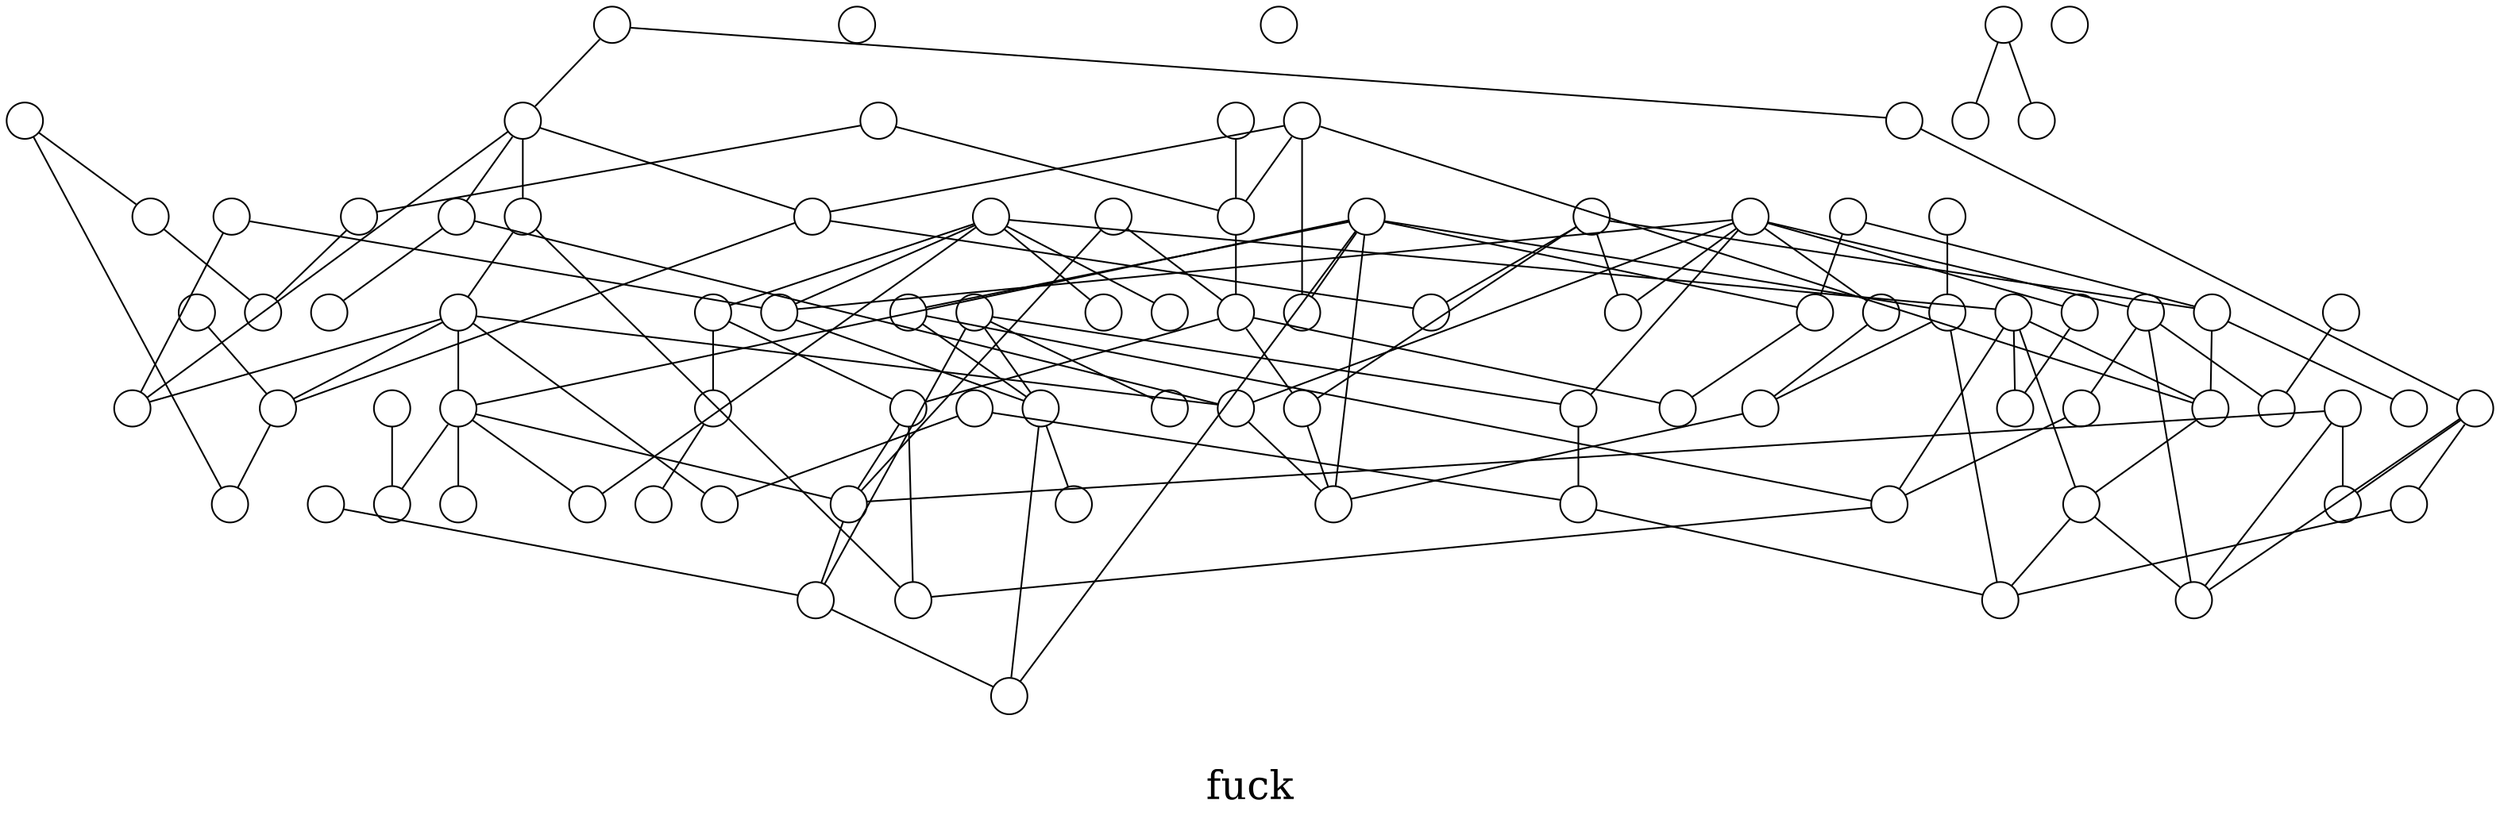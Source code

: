 /*****
fuck
*****/

graph G {
  graph [splines=false overlap=false]
  node  [shape=ellipse, width=0.3, height=0.3, label=""]
  0 ;
  1 ;
  2 ;
  3 ;
  4 ;
  5 ;
  6 ;
  7 ;
  8 ;
  9 ;
  10 ;
  11 ;
  12 ;
  13 ;
  14 ;
  15 ;
  16 ;
  17 ;
  18 ;
  19 ;
  20 ;
  21 ;
  22 ;
  23 ;
  24 ;
  25 ;
  26 ;
  27 ;
  28 ;
  29 ;
  30 ;
  31 ;
  32 ;
  33 ;
  34 ;
  35 ;
  36 ;
  37 ;
  38 ;
  39 ;
  40 ;
  41 ;
  42 ;
  43 ;
  44 ;
  45 ;
  46 ;
  47 ;
  48 ;
  49 ;
  50 ;
  51 ;
  52 ;
  53 ;
  54 ;
  55 ;
  56 ;
  57 ;
  58 ;
  59 ;
  60 ;
  61 ;
  62 ;
  63 ;
  64 ;
  65 ;
  66 ;
  67 ;
  68 ;
  69 ;
  70 ;
  71 ;
  72 ;
  73 ;
  74 ;
  75 ;
  76 ;
  77 ;
  78 ;
  79 ;
  80 ;
  81 ;
  82 ;
  83 ;
  84 ;
  85 ;
  86 ;
  87 ;
  88 ;
  89 ;
  0 -- 49;
  1 -- 17;
  1 -- 23;
  2 -- 13;
  2 -- 28;
  2 -- 39;
  2 -- 48;
  2 -- 58;
  2 -- 59;
  3 -- 57;
  3 -- 62;
  3 -- 73;
  3 -- 80;
  4 -- 44;
  4 -- 53;
  5 -- 40;
  5 -- 45;
  6 -- 9;
  6 -- 10;
  6 -- 25;
  6 -- 46;
  6 -- 57;
  6 -- 58;
  6 -- 87;
  7 -- 26;
  7 -- 42;
  7 -- 63;
  7 -- 87;
  8 -- 32;
  8 -- 36;
  8 -- 38;
  8 -- 65;
  8 -- 74;
  8 -- 82;
  8 -- 83;
  9 -- 51;
  10 -- 67;
  11 -- 40;
  11 -- 41;
  11 -- 72;
  11 -- 83;
  12 -- 40;
  13 -- 34;
  13 -- 67;
  13 -- 72;
  13 -- 76;
  14 -- 26;
  14 -- 74;
15;
  16 -- 36;
  17 -- 24;
  17 -- 41;
  17 -- 43;
  17 -- 68;
  18 -- 31;
  19 -- 62;
  20 -- 56;
  20 -- 70;
  21 -- 79;
  21 -- 88;
  22 -- 66;
  23 -- 35;
  24 -- 33;
  24 -- 84;
  25 -- 29;
  25 -- 31;
  25 -- 78;
  26 -- 71;
  26 -- 72;
  27 -- 53;
  27 -- 60;
  27 -- 78;
  29 -- 34;
30;
  32 -- 34;
  32 -- 80;
  33 -- 38;
  33 -- 46;
  33 -- 49;
  33 -- 68;
  33 -- 88;
  34 -- 84;
  35 -- 60;
  35 -- 78;
  35 -- 81;
  36 -- 51;
  36 -- 86;
  37 -- 55;
  37 -- 69;
  38 -- 53;
  38 -- 59;
  38 -- 61;
  38 -- 66;
  39 -- 47;
  39 -- 50;
  40 -- 44;
  41 -- 42;
  41 -- 49;
  43 -- 46;
  43 -- 52;
  44 -- 47;
  44 -- 63;
  44 -- 89;
  45 -- 64;
  46 -- 65;
  47 -- 53;
  47 -- 84;
  49 -- 70;
  50 -- 77;
  51 -- 65;
  53 -- 62;
  54 -- 58;
  54 -- 68;
  56 -- 64;
  57 -- 79;
  58 -- 80;
  62 -- 82;
  63 -- 65;
  72 -- 76;
  74 -- 89;
75;
  76 -- 78;
  76 -- 86;
  79 -- 86;
  80 -- 82;
  80 -- 85;
  81 -- 86;
  label = "\nfuck\n";  fontsize=24;
}
